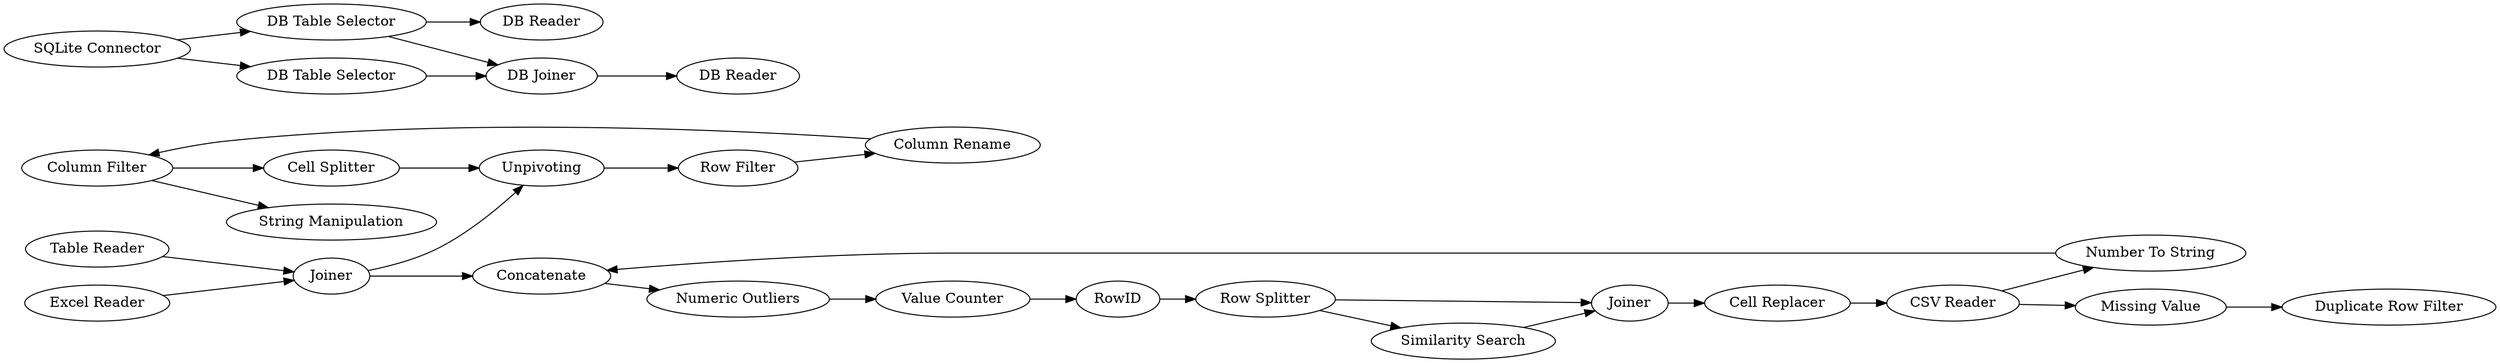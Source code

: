 digraph {
	221 -> 161
	279 -> 283
	269 -> 291
	280 -> 281
	285 -> 287
	221 -> 168
	276 -> 299
	278 -> 280
	300 -> 289
	301 -> 276
	187 -> 192
	192 -> 176
	176 -> 301
	220 -> 195
	289 -> 269
	307 -> 187
	219 -> 220
	307 -> 192
	278 -> 279
	290 -> 287
	287 -> 219
	281 -> 282
	293 -> 307
	291 -> 293
	195 -> 221
	161 -> 219
	301 -> 300
	287 -> 289
	279 -> 281
	289 [label=Concatenate]
	280 [label="DB Table Selector"]
	307 [label="Row Splitter"]
	269 [label="Numeric Outliers"]
	283 [label="DB Reader"]
	168 [label="String Manipulation"]
	290 [label="Excel Reader"]
	161 [label="Cell Splitter"]
	291 [label="Value Counter"]
	282 [label="DB Reader"]
	281 [label="DB Joiner"]
	285 [label="Table Reader"]
	299 [label="Duplicate Row Filter"]
	287 [label=Joiner]
	293 [label=RowID]
	219 [label=Unpivoting]
	176 [label="Cell Replacer"]
	279 [label="DB Table Selector"]
	301 [label="CSV Reader"]
	195 [label="Column Rename"]
	278 [label="SQLite Connector"]
	192 [label=Joiner]
	300 [label="Number To String"]
	187 [label="Similarity Search"]
	220 [label="Row Filter"]
	276 [label="Missing Value"]
	221 [label="Column Filter"]
	rankdir=LR
}
